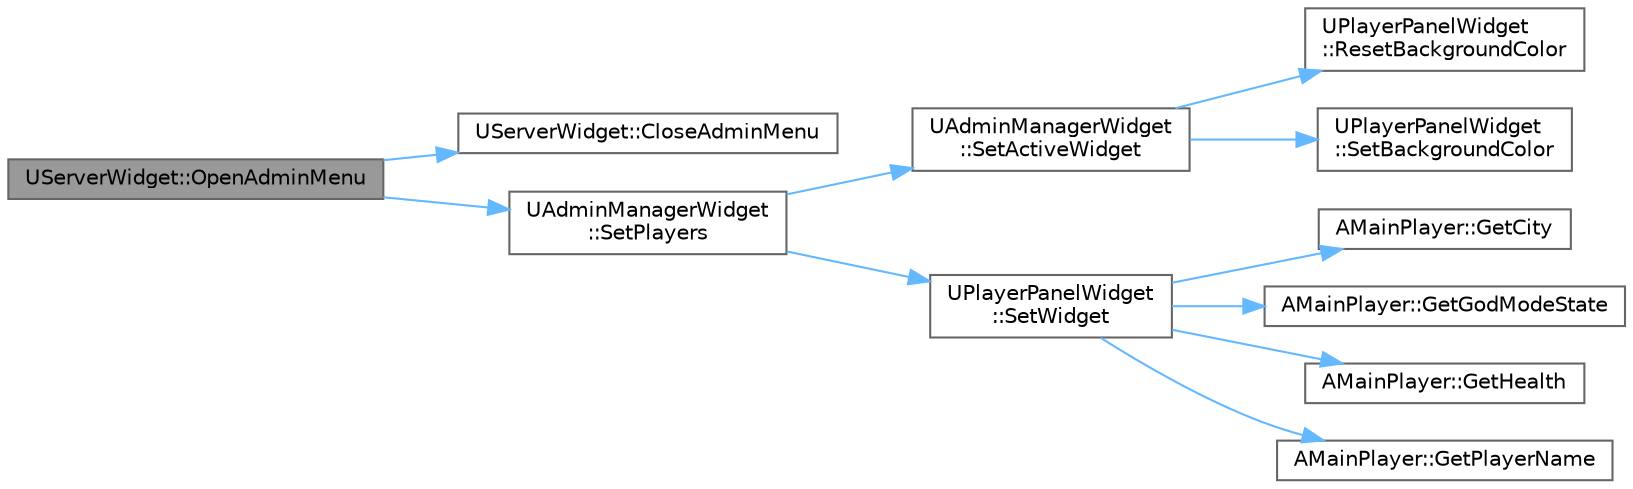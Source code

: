 digraph "UServerWidget::OpenAdminMenu"
{
 // LATEX_PDF_SIZE
  bgcolor="transparent";
  edge [fontname=Helvetica,fontsize=10,labelfontname=Helvetica,labelfontsize=10];
  node [fontname=Helvetica,fontsize=10,shape=box,height=0.2,width=0.4];
  rankdir="LR";
  Node1 [id="Node000001",label="UServerWidget::OpenAdminMenu",height=0.2,width=0.4,color="gray40", fillcolor="grey60", style="filled", fontcolor="black",tooltip=" "];
  Node1 -> Node2 [id="edge11_Node000001_Node000002",color="steelblue1",style="solid",tooltip=" "];
  Node2 [id="Node000002",label="UServerWidget::CloseAdminMenu",height=0.2,width=0.4,color="grey40", fillcolor="white", style="filled",URL="$class_u_server_widget.html#a200e1c96e6c9712e2e7c744dfcef0e35",tooltip=" "];
  Node1 -> Node3 [id="edge12_Node000001_Node000003",color="steelblue1",style="solid",tooltip=" "];
  Node3 [id="Node000003",label="UAdminManagerWidget\l::SetPlayers",height=0.2,width=0.4,color="grey40", fillcolor="white", style="filled",URL="$class_u_admin_manager_widget.html#af832b6df2dcb87de66fc3283c49667ec",tooltip=" "];
  Node3 -> Node4 [id="edge13_Node000003_Node000004",color="steelblue1",style="solid",tooltip=" "];
  Node4 [id="Node000004",label="UAdminManagerWidget\l::SetActiveWidget",height=0.2,width=0.4,color="grey40", fillcolor="white", style="filled",URL="$class_u_admin_manager_widget.html#a361118e6c9a1c61edac13bc8b33de356",tooltip=" "];
  Node4 -> Node5 [id="edge14_Node000004_Node000005",color="steelblue1",style="solid",tooltip=" "];
  Node5 [id="Node000005",label="UPlayerPanelWidget\l::ResetBackgroundColor",height=0.2,width=0.4,color="grey40", fillcolor="white", style="filled",URL="$class_u_player_panel_widget.html#a7acf82adc1fd40e772a5794ab5e7efa7",tooltip=" "];
  Node4 -> Node6 [id="edge15_Node000004_Node000006",color="steelblue1",style="solid",tooltip=" "];
  Node6 [id="Node000006",label="UPlayerPanelWidget\l::SetBackgroundColor",height=0.2,width=0.4,color="grey40", fillcolor="white", style="filled",URL="$class_u_player_panel_widget.html#a185f11831d0220689344ee80cbfe4b39",tooltip=" "];
  Node3 -> Node7 [id="edge16_Node000003_Node000007",color="steelblue1",style="solid",tooltip=" "];
  Node7 [id="Node000007",label="UPlayerPanelWidget\l::SetWidget",height=0.2,width=0.4,color="grey40", fillcolor="white", style="filled",URL="$class_u_player_panel_widget.html#a26f1e40225320b87e8f2ab9f61bf53b3",tooltip=" "];
  Node7 -> Node8 [id="edge17_Node000007_Node000008",color="steelblue1",style="solid",tooltip=" "];
  Node8 [id="Node000008",label="AMainPlayer::GetCity",height=0.2,width=0.4,color="grey40", fillcolor="white", style="filled",URL="$class_a_main_player.html#a9af4922763eeab2f8f4abc0eb9d02e6a",tooltip=" "];
  Node7 -> Node9 [id="edge18_Node000007_Node000009",color="steelblue1",style="solid",tooltip=" "];
  Node9 [id="Node000009",label="AMainPlayer::GetGodModeState",height=0.2,width=0.4,color="grey40", fillcolor="white", style="filled",URL="$class_a_main_player.html#aa0d296395e08a4e8f279ea9062bf88fe",tooltip=" "];
  Node7 -> Node10 [id="edge19_Node000007_Node000010",color="steelblue1",style="solid",tooltip=" "];
  Node10 [id="Node000010",label="AMainPlayer::GetHealth",height=0.2,width=0.4,color="grey40", fillcolor="white", style="filled",URL="$class_a_main_player.html#ab8f8ca587e4109a1aaf069ca948dd63c",tooltip=" "];
  Node7 -> Node11 [id="edge20_Node000007_Node000011",color="steelblue1",style="solid",tooltip=" "];
  Node11 [id="Node000011",label="AMainPlayer::GetPlayerName",height=0.2,width=0.4,color="grey40", fillcolor="white", style="filled",URL="$class_a_main_player.html#a255d726e0153eff5d401e24db2afc547",tooltip=" "];
}
